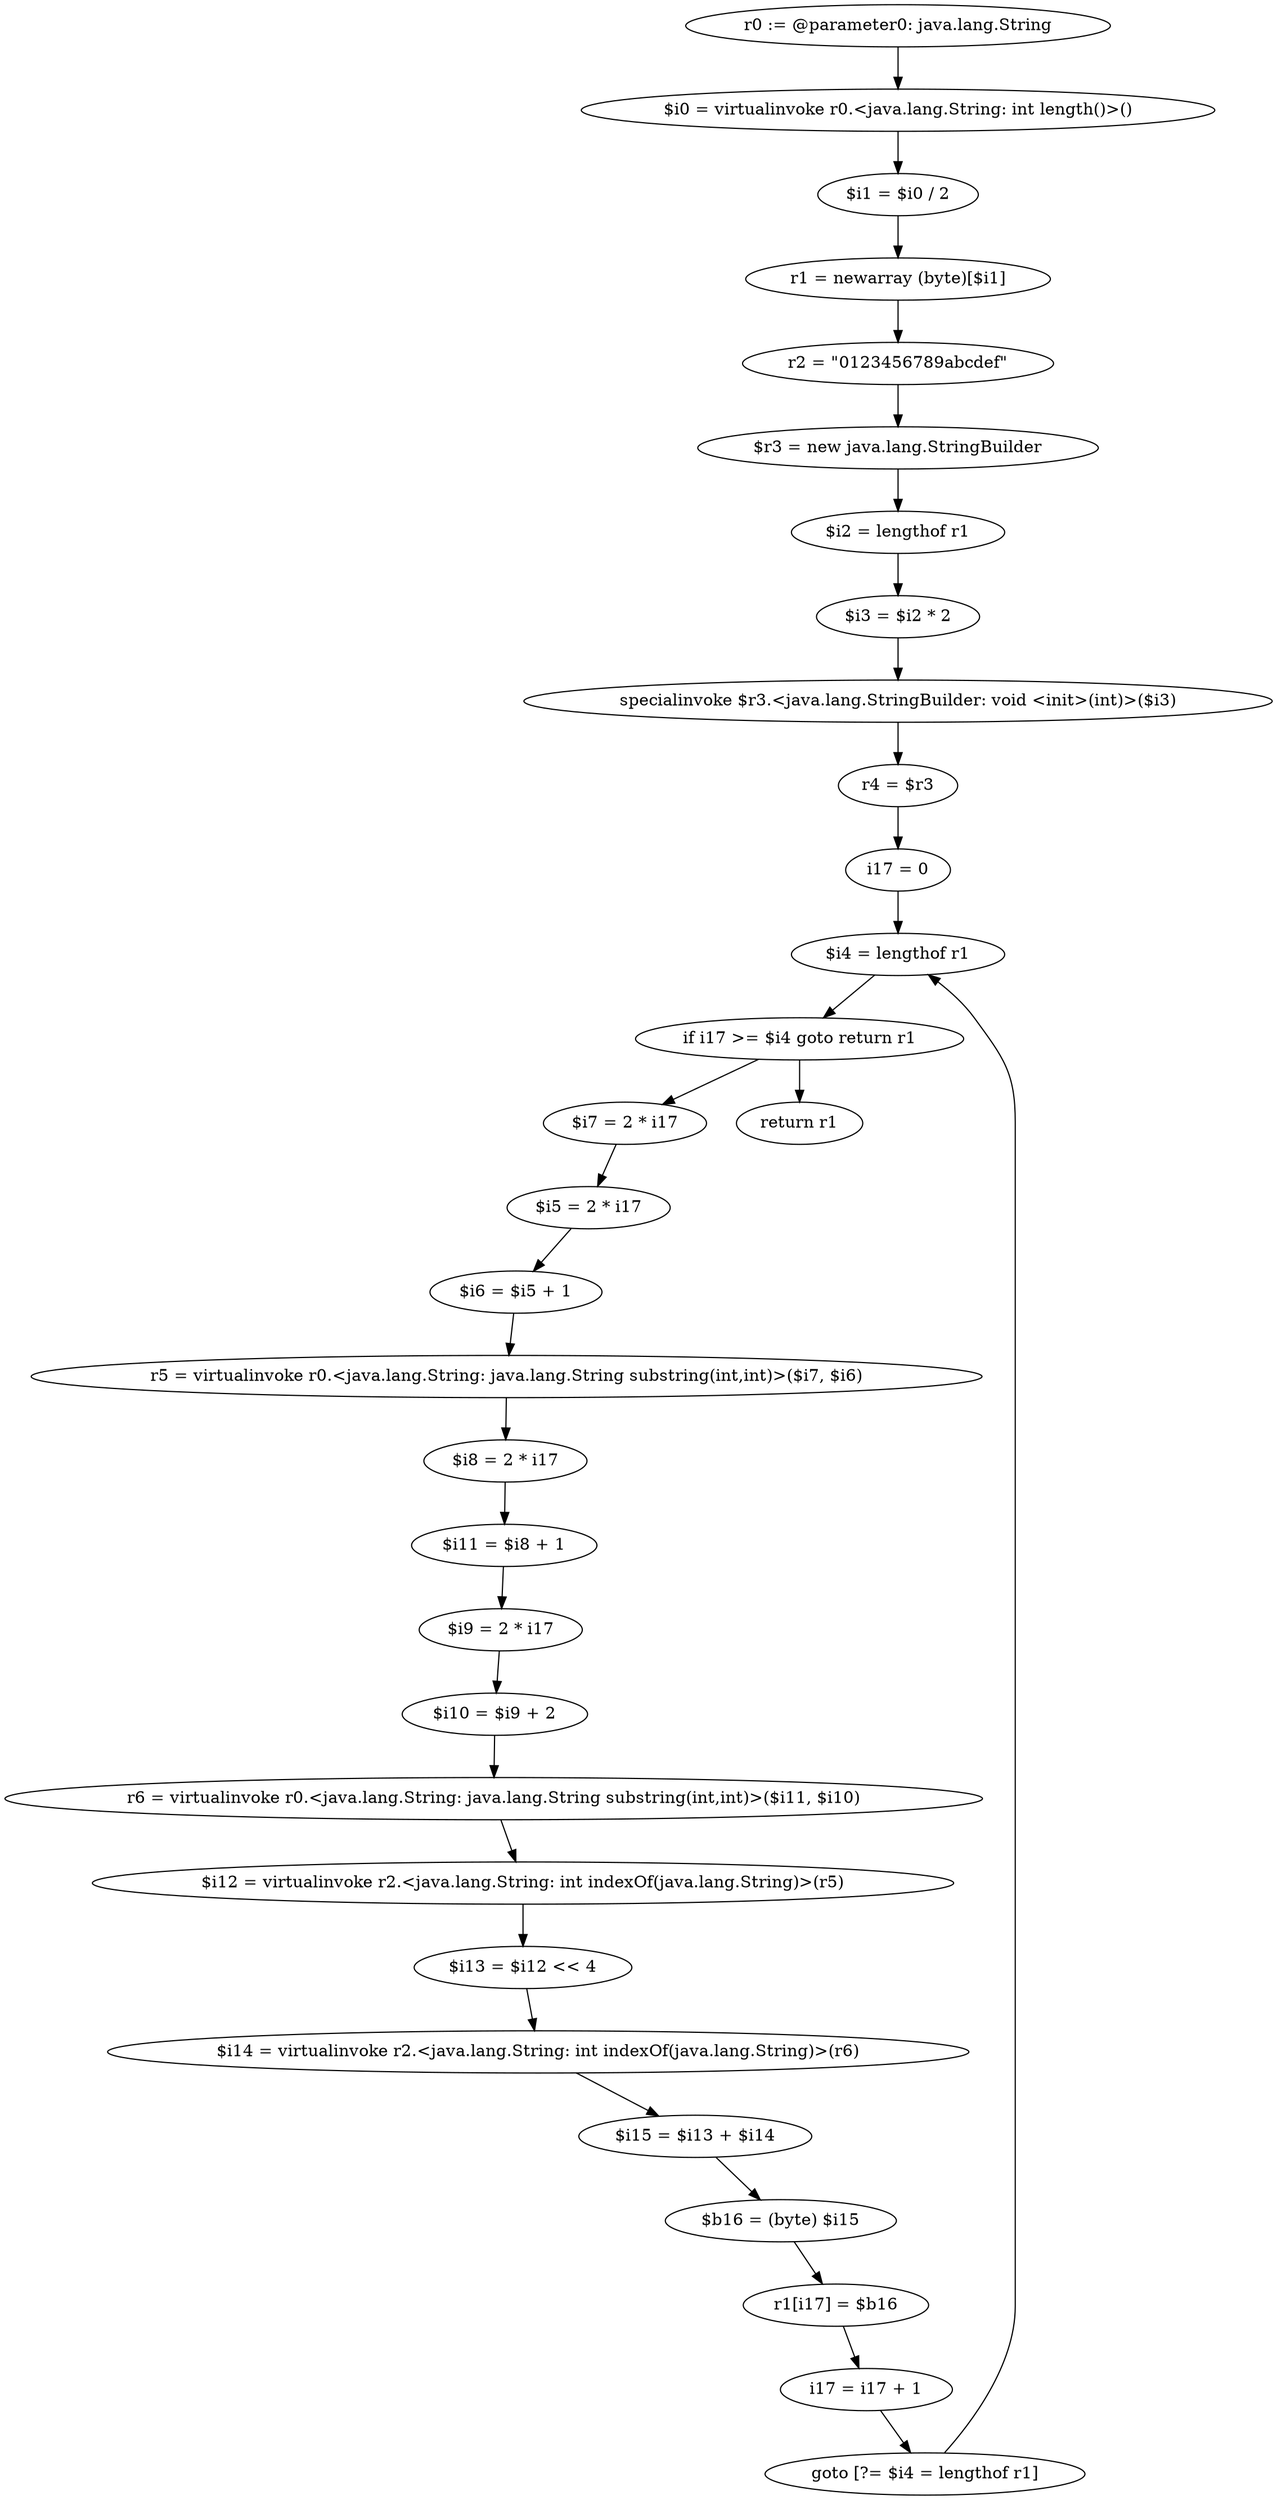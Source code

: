 digraph "unitGraph" {
    "r0 := @parameter0: java.lang.String"
    "$i0 = virtualinvoke r0.<java.lang.String: int length()>()"
    "$i1 = $i0 / 2"
    "r1 = newarray (byte)[$i1]"
    "r2 = \"0123456789abcdef\""
    "$r3 = new java.lang.StringBuilder"
    "$i2 = lengthof r1"
    "$i3 = $i2 * 2"
    "specialinvoke $r3.<java.lang.StringBuilder: void <init>(int)>($i3)"
    "r4 = $r3"
    "i17 = 0"
    "$i4 = lengthof r1"
    "if i17 >= $i4 goto return r1"
    "$i7 = 2 * i17"
    "$i5 = 2 * i17"
    "$i6 = $i5 + 1"
    "r5 = virtualinvoke r0.<java.lang.String: java.lang.String substring(int,int)>($i7, $i6)"
    "$i8 = 2 * i17"
    "$i11 = $i8 + 1"
    "$i9 = 2 * i17"
    "$i10 = $i9 + 2"
    "r6 = virtualinvoke r0.<java.lang.String: java.lang.String substring(int,int)>($i11, $i10)"
    "$i12 = virtualinvoke r2.<java.lang.String: int indexOf(java.lang.String)>(r5)"
    "$i13 = $i12 << 4"
    "$i14 = virtualinvoke r2.<java.lang.String: int indexOf(java.lang.String)>(r6)"
    "$i15 = $i13 + $i14"
    "$b16 = (byte) $i15"
    "r1[i17] = $b16"
    "i17 = i17 + 1"
    "goto [?= $i4 = lengthof r1]"
    "return r1"
    "r0 := @parameter0: java.lang.String"->"$i0 = virtualinvoke r0.<java.lang.String: int length()>()";
    "$i0 = virtualinvoke r0.<java.lang.String: int length()>()"->"$i1 = $i0 / 2";
    "$i1 = $i0 / 2"->"r1 = newarray (byte)[$i1]";
    "r1 = newarray (byte)[$i1]"->"r2 = \"0123456789abcdef\"";
    "r2 = \"0123456789abcdef\""->"$r3 = new java.lang.StringBuilder";
    "$r3 = new java.lang.StringBuilder"->"$i2 = lengthof r1";
    "$i2 = lengthof r1"->"$i3 = $i2 * 2";
    "$i3 = $i2 * 2"->"specialinvoke $r3.<java.lang.StringBuilder: void <init>(int)>($i3)";
    "specialinvoke $r3.<java.lang.StringBuilder: void <init>(int)>($i3)"->"r4 = $r3";
    "r4 = $r3"->"i17 = 0";
    "i17 = 0"->"$i4 = lengthof r1";
    "$i4 = lengthof r1"->"if i17 >= $i4 goto return r1";
    "if i17 >= $i4 goto return r1"->"$i7 = 2 * i17";
    "if i17 >= $i4 goto return r1"->"return r1";
    "$i7 = 2 * i17"->"$i5 = 2 * i17";
    "$i5 = 2 * i17"->"$i6 = $i5 + 1";
    "$i6 = $i5 + 1"->"r5 = virtualinvoke r0.<java.lang.String: java.lang.String substring(int,int)>($i7, $i6)";
    "r5 = virtualinvoke r0.<java.lang.String: java.lang.String substring(int,int)>($i7, $i6)"->"$i8 = 2 * i17";
    "$i8 = 2 * i17"->"$i11 = $i8 + 1";
    "$i11 = $i8 + 1"->"$i9 = 2 * i17";
    "$i9 = 2 * i17"->"$i10 = $i9 + 2";
    "$i10 = $i9 + 2"->"r6 = virtualinvoke r0.<java.lang.String: java.lang.String substring(int,int)>($i11, $i10)";
    "r6 = virtualinvoke r0.<java.lang.String: java.lang.String substring(int,int)>($i11, $i10)"->"$i12 = virtualinvoke r2.<java.lang.String: int indexOf(java.lang.String)>(r5)";
    "$i12 = virtualinvoke r2.<java.lang.String: int indexOf(java.lang.String)>(r5)"->"$i13 = $i12 << 4";
    "$i13 = $i12 << 4"->"$i14 = virtualinvoke r2.<java.lang.String: int indexOf(java.lang.String)>(r6)";
    "$i14 = virtualinvoke r2.<java.lang.String: int indexOf(java.lang.String)>(r6)"->"$i15 = $i13 + $i14";
    "$i15 = $i13 + $i14"->"$b16 = (byte) $i15";
    "$b16 = (byte) $i15"->"r1[i17] = $b16";
    "r1[i17] = $b16"->"i17 = i17 + 1";
    "i17 = i17 + 1"->"goto [?= $i4 = lengthof r1]";
    "goto [?= $i4 = lengthof r1]"->"$i4 = lengthof r1";
}
